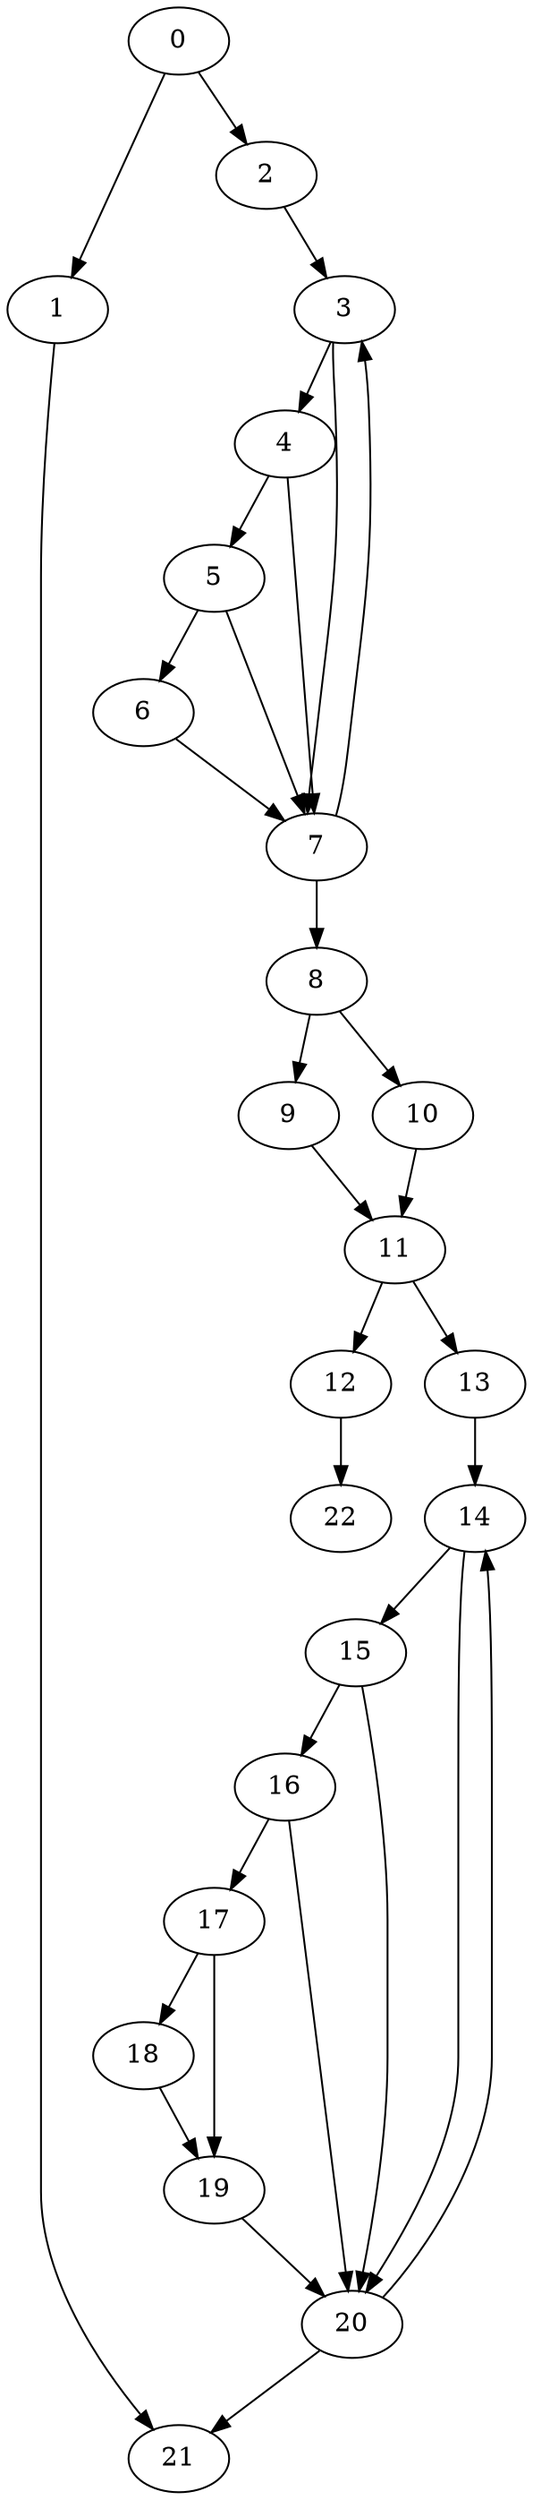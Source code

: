 digraph {
	0
	1
	2
	3
	4
	5
	6
	7
	8
	9
	10
	11
	12
	13
	14
	15
	16
	17
	18
	19
	20
	21
	22
	11 -> 12
	14 -> 15
	15 -> 16
	12 -> 22
	9 -> 11
	10 -> 11
	3 -> 4
	5 -> 6
	8 -> 9
	8 -> 10
	11 -> 13
	16 -> 17
	19 -> 20
	14 -> 20
	15 -> 20
	16 -> 20
	0 -> 2
	4 -> 5
	17 -> 18
	1 -> 21
	20 -> 21
	0 -> 1
	2 -> 3
	7 -> 3
	4 -> 7
	5 -> 7
	6 -> 7
	3 -> 7
	7 -> 8
	13 -> 14
	20 -> 14
	18 -> 19
	17 -> 19
}
